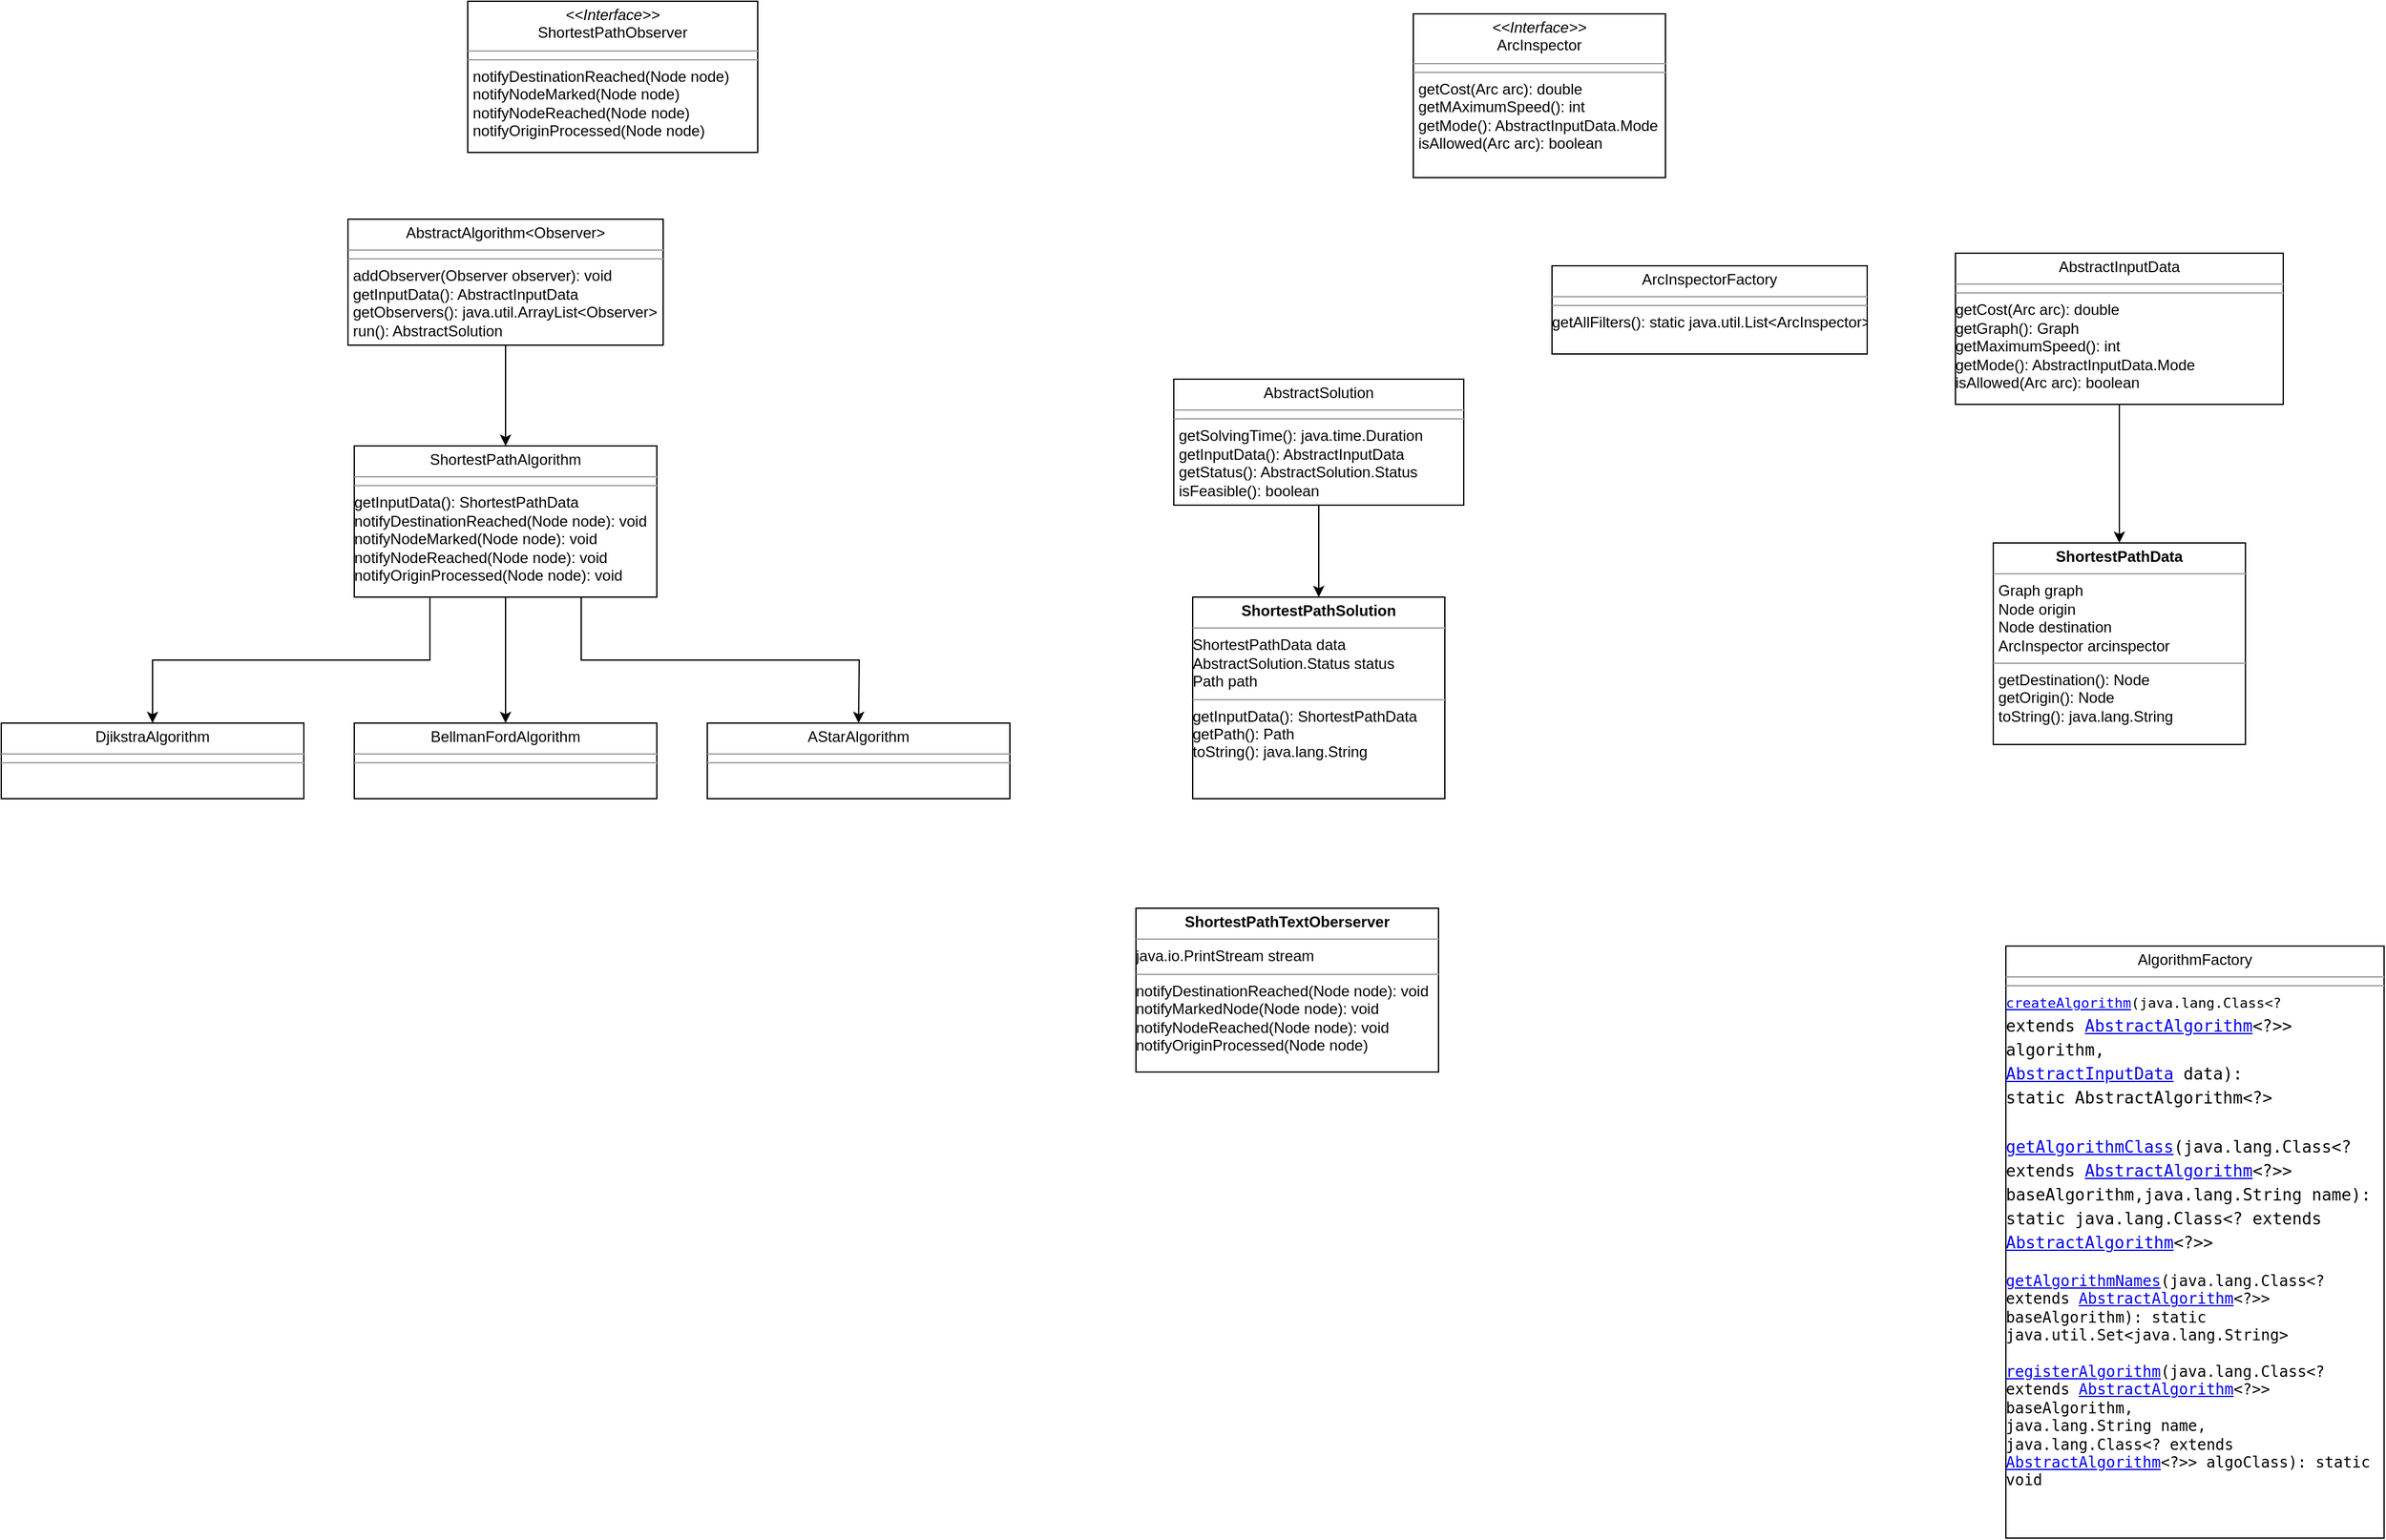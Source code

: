 <mxfile version="14.5.6" type="github">
  <diagram id="C5RBs43oDa-KdzZeNtuy" name="Page-1">
    <mxGraphModel dx="2650" dy="1340" grid="1" gridSize="10" guides="1" tooltips="1" connect="1" arrows="1" fold="1" page="1" pageScale="1" pageWidth="1654" pageHeight="2336" math="0" shadow="0">
      <root>
        <mxCell id="WIyWlLk6GJQsqaUBKTNV-0" />
        <mxCell id="WIyWlLk6GJQsqaUBKTNV-1" parent="WIyWlLk6GJQsqaUBKTNV-0" />
        <mxCell id="bEQB9hRq9CMuScLj74Na-0" value="&lt;p style=&quot;margin: 0px ; margin-top: 4px ; text-align: center&quot;&gt;&lt;i&gt;&amp;lt;&amp;lt;Interface&amp;gt;&amp;gt;&lt;/i&gt;&lt;br&gt;ShortestPathObserver&lt;br&gt;&lt;/p&gt;&lt;hr size=&quot;1&quot;&gt;&lt;hr size=&quot;1&quot;&gt;&lt;p style=&quot;margin: 0px ; margin-left: 4px&quot;&gt;notifyDestinationReached(Node node)&lt;/p&gt;&lt;p style=&quot;margin: 0px ; margin-left: 4px&quot;&gt;notifyNodeMarked(Node node)&lt;/p&gt;&lt;p style=&quot;margin: 0px ; margin-left: 4px&quot;&gt;notifyNodeReached(Node node)&lt;/p&gt;&lt;p style=&quot;margin: 0px ; margin-left: 4px&quot;&gt;notifyOriginProcessed(Node node)&lt;br&gt;&lt;/p&gt;&lt;p style=&quot;margin: 0px ; margin-left: 4px&quot;&gt;&lt;br&gt;&lt;/p&gt;" style="verticalAlign=top;align=left;overflow=fill;fontSize=12;fontFamily=Helvetica;html=1;" vertex="1" parent="WIyWlLk6GJQsqaUBKTNV-1">
          <mxGeometry x="570" y="20" width="230" height="120" as="geometry" />
        </mxCell>
        <mxCell id="bEQB9hRq9CMuScLj74Na-1" value="&lt;p style=&quot;margin: 0px ; margin-top: 4px ; text-align: center&quot;&gt;&lt;i&gt;&amp;lt;&amp;lt;Interface&amp;gt;&amp;gt;&lt;/i&gt;&lt;br&gt;ArcInspector&lt;br&gt;&lt;/p&gt;&lt;hr size=&quot;1&quot;&gt;&lt;hr size=&quot;1&quot;&gt;&lt;p style=&quot;margin: 0px ; margin-left: 4px&quot;&gt;getCost(Arc arc): double&lt;/p&gt;&lt;p style=&quot;margin: 0px ; margin-left: 4px&quot;&gt;getMAximumSpeed(): int&lt;br&gt;&lt;/p&gt;&lt;p style=&quot;margin: 0px ; margin-left: 4px&quot;&gt;getMode(): AbstractInputData.Mode&lt;br&gt;&lt;/p&gt;&lt;p style=&quot;margin: 0px ; margin-left: 4px&quot;&gt;isAllowed(Arc arc): boolean&lt;br&gt;&lt;/p&gt;" style="verticalAlign=top;align=left;overflow=fill;fontSize=12;fontFamily=Helvetica;html=1;" vertex="1" parent="WIyWlLk6GJQsqaUBKTNV-1">
          <mxGeometry x="1320" y="30" width="200" height="130" as="geometry" />
        </mxCell>
        <mxCell id="bEQB9hRq9CMuScLj74Na-46" style="edgeStyle=orthogonalEdgeStyle;rounded=0;orthogonalLoop=1;jettySize=auto;html=1;exitX=0.5;exitY=1;exitDx=0;exitDy=0;" edge="1" parent="WIyWlLk6GJQsqaUBKTNV-1" source="bEQB9hRq9CMuScLj74Na-2" target="bEQB9hRq9CMuScLj74Na-8">
          <mxGeometry relative="1" as="geometry" />
        </mxCell>
        <mxCell id="bEQB9hRq9CMuScLj74Na-2" value="&lt;p style=&quot;margin: 0px ; margin-top: 4px ; text-align: center&quot;&gt;AbstractAlgorithm&amp;lt;Observer&amp;gt;&lt;br&gt;&lt;/p&gt;&lt;hr size=&quot;1&quot;&gt;&lt;hr size=&quot;1&quot;&gt;&lt;p style=&quot;margin: 0px ; margin-left: 4px&quot;&gt;addObserver(Observer observer): void&lt;br&gt;&lt;/p&gt;&lt;p style=&quot;margin: 0px ; margin-left: 4px&quot;&gt;getInputData(): AbstractInputData&lt;br&gt;&lt;/p&gt;&lt;p style=&quot;margin: 0px ; margin-left: 4px&quot;&gt;getObservers(): java.util.ArrayList&amp;lt;Observer&amp;gt;&lt;br&gt;&lt;/p&gt;&lt;p style=&quot;margin: 0px ; margin-left: 4px&quot;&gt;run(): AbstractSolution&lt;/p&gt;&lt;p style=&quot;margin: 0px ; margin-left: 4px&quot;&gt;&lt;br&gt;&lt;/p&gt;" style="verticalAlign=top;align=left;overflow=fill;fontSize=12;fontFamily=Helvetica;html=1;" vertex="1" parent="WIyWlLk6GJQsqaUBKTNV-1">
          <mxGeometry x="475" y="193" width="250" height="100" as="geometry" />
        </mxCell>
        <mxCell id="bEQB9hRq9CMuScLj74Na-47" style="edgeStyle=orthogonalEdgeStyle;rounded=0;orthogonalLoop=1;jettySize=auto;html=1;exitX=0.5;exitY=1;exitDx=0;exitDy=0;" edge="1" parent="WIyWlLk6GJQsqaUBKTNV-1" source="bEQB9hRq9CMuScLj74Na-3" target="bEQB9hRq9CMuScLj74Na-27">
          <mxGeometry relative="1" as="geometry" />
        </mxCell>
        <mxCell id="bEQB9hRq9CMuScLj74Na-3" value="&lt;p style=&quot;margin: 0px ; margin-top: 4px ; text-align: center&quot;&gt;&lt;font face=&quot;Helvetica&quot;&gt;AbstractInputData&lt;br&gt;&lt;/font&gt;&lt;/p&gt;&lt;hr size=&quot;1&quot;&gt;&lt;hr size=&quot;1&quot;&gt;&lt;div&gt;&lt;font face=&quot;Helvetica&quot;&gt;getCost(Arc arc): double&lt;/font&gt;&lt;/div&gt;&lt;div&gt;&lt;font face=&quot;Helvetica&quot;&gt;getGraph(): Graph&lt;/font&gt;&lt;/div&gt;&lt;div&gt;&lt;font face=&quot;Helvetica&quot;&gt;getMaximumSpeed(): int&lt;/font&gt;&lt;/div&gt;&lt;div&gt;&lt;font face=&quot;Helvetica&quot;&gt;getMode(): AbstractInputData.Mode&lt;/font&gt;&lt;/div&gt;&lt;div&gt;&lt;font face=&quot;Helvetica&quot;&gt;isAllowed(Arc arc): boolean&lt;/font&gt;&lt;/div&gt;&lt;div&gt;&lt;font face=&quot;Helvetica&quot;&gt;&lt;br&gt;&lt;/font&gt;&lt;/div&gt;" style="verticalAlign=top;align=left;overflow=fill;fontSize=12;fontFamily=Helvetica;html=1;" vertex="1" parent="WIyWlLk6GJQsqaUBKTNV-1">
          <mxGeometry x="1750" y="220" width="260" height="120" as="geometry" />
        </mxCell>
        <mxCell id="bEQB9hRq9CMuScLj74Na-48" style="edgeStyle=orthogonalEdgeStyle;rounded=0;orthogonalLoop=1;jettySize=auto;html=1;exitX=0.5;exitY=1;exitDx=0;exitDy=0;entryX=0.5;entryY=0;entryDx=0;entryDy=0;" edge="1" parent="WIyWlLk6GJQsqaUBKTNV-1" source="bEQB9hRq9CMuScLj74Na-4" target="bEQB9hRq9CMuScLj74Na-31">
          <mxGeometry relative="1" as="geometry" />
        </mxCell>
        <mxCell id="bEQB9hRq9CMuScLj74Na-4" value="&lt;p style=&quot;margin: 0px ; margin-top: 4px ; text-align: center&quot;&gt;AbstractSolution&lt;br&gt;&lt;/p&gt;&lt;hr size=&quot;1&quot;&gt;&lt;hr size=&quot;1&quot;&gt;&lt;p style=&quot;margin: 0px ; margin-left: 4px&quot;&gt;getSolvingTime(): java.time.Duration&lt;br&gt;&lt;/p&gt;&lt;p style=&quot;margin: 0px ; margin-left: 4px&quot;&gt;getInputData(): AbstractInputData&lt;br&gt;&lt;/p&gt;&lt;p style=&quot;margin: 0px ; margin-left: 4px&quot;&gt;getStatus(): AbstractSolution.Status&lt;/p&gt;&lt;p style=&quot;margin: 0px ; margin-left: 4px&quot;&gt;isFeasible(): boolean&lt;br&gt;&lt;/p&gt;&lt;p style=&quot;margin: 0px ; margin-left: 4px&quot;&gt;&lt;br&gt;&lt;/p&gt;" style="verticalAlign=top;align=left;overflow=fill;fontSize=12;fontFamily=Helvetica;html=1;" vertex="1" parent="WIyWlLk6GJQsqaUBKTNV-1">
          <mxGeometry x="1130" y="320" width="230" height="100" as="geometry" />
        </mxCell>
        <mxCell id="bEQB9hRq9CMuScLj74Na-5" value="&lt;p style=&quot;margin: 0px ; margin-top: 4px ; text-align: center&quot;&gt;AlgorithmFactory&lt;br&gt;&lt;/p&gt;&lt;hr size=&quot;1&quot;&gt;&lt;hr size=&quot;1&quot;&gt;&lt;div&gt;&lt;font style=&quot;font-size: 11px&quot;&gt;&lt;code&gt;&lt;span class=&quot;member-name-link&quot;&gt;&lt;a&gt;createAlgorithm&lt;/a&gt;&lt;/span&gt;​(java.lang.Class&amp;lt;? &lt;br&gt;&lt;/code&gt;&lt;/font&gt;&lt;/div&gt;&lt;div&gt;&lt;font size=&quot;3&quot;&gt;&lt;code&gt;extends &lt;a title=&quot;class in org.insa.graphs.algorithm&quot;&gt;AbstractAlgorithm&lt;/a&gt;&amp;lt;?&amp;gt;&amp;gt; &lt;br&gt;&lt;/code&gt;&lt;/font&gt;&lt;/div&gt;&lt;div&gt;&lt;font size=&quot;3&quot;&gt;&lt;code&gt;algorithm,&lt;br&gt;&lt;a title=&quot;class in org.insa.graphs.algorithm&quot;&gt;AbstractInputData&lt;/a&gt;&amp;nbsp;data): &lt;br&gt;&lt;/code&gt;&lt;/font&gt;&lt;/div&gt;&lt;div&gt;&lt;font size=&quot;3&quot;&gt;&lt;code&gt;static AbstractAlgorithm&amp;lt;?&amp;gt;&lt;br&gt;&lt;/code&gt;&lt;/font&gt;&lt;/div&gt;&lt;div&gt;&lt;font size=&quot;3&quot;&gt;&lt;code&gt;&lt;br&gt;&lt;/code&gt;&lt;/font&gt;&lt;/div&gt;&lt;div&gt;&lt;font size=&quot;3&quot;&gt;&lt;code&gt;&lt;span class=&quot;member-name-link&quot;&gt;&lt;a&gt;getAlgorithmClass&lt;/a&gt;&lt;/span&gt;​(java.lang.Class&amp;lt;?&lt;/code&gt;&lt;/font&gt;&lt;/div&gt;&lt;div&gt;&lt;font size=&quot;3&quot;&gt;&lt;code&gt; extends &lt;a title=&quot;class in org.insa.graphs.algorithm&quot;&gt;AbstractAlgorithm&lt;/a&gt;&amp;lt;?&amp;gt;&amp;gt; &lt;br&gt;&lt;/code&gt;&lt;/font&gt;&lt;/div&gt;&lt;div&gt;&lt;font size=&quot;3&quot;&gt;&lt;code&gt;baseAlgorithm,java.lang.String&amp;nbsp;name):&lt;/code&gt;&lt;/font&gt;&lt;/div&gt;&lt;div&gt;&lt;font size=&quot;3&quot;&gt;&lt;code&gt;&lt;code&gt;static java.lang.Class&amp;lt;? extends &lt;br&gt;&lt;/code&gt;&lt;/code&gt;&lt;/font&gt;&lt;/div&gt;&lt;div&gt;&lt;font size=&quot;3&quot;&gt;&lt;code&gt;&lt;code&gt;&lt;a title=&quot;class in org.insa.graphs.algorithm&quot;&gt;AbstractAlgorithm&lt;/a&gt;&amp;lt;?&amp;gt;&amp;gt;&lt;/code&gt;&lt;/code&gt;&lt;/font&gt;&lt;/div&gt;&lt;div&gt;&lt;br&gt;&lt;font face=&quot;Helvetica&quot;&gt;&lt;code&gt;&lt;code&gt;&lt;code&gt;&lt;span class=&quot;member-name-link&quot;&gt;&lt;a&gt;getAlgorithmNames&lt;/a&gt;&lt;/span&gt;​(java.lang.Class&amp;lt;? &lt;br&gt;&lt;/code&gt;&lt;/code&gt;&lt;/code&gt;&lt;/font&gt;&lt;/div&gt;&lt;div&gt;&lt;font face=&quot;Helvetica&quot;&gt;&lt;code&gt;&lt;code&gt;&lt;code&gt;extends &lt;a title=&quot;class in org.insa.graphs.algorithm&quot;&gt;AbstractAlgorithm&lt;/a&gt;&amp;lt;?&amp;gt;&amp;gt; &lt;br&gt;&lt;/code&gt;&lt;/code&gt;&lt;/code&gt;&lt;/font&gt;&lt;/div&gt;&lt;div&gt;&lt;font face=&quot;Helvetica&quot;&gt;&lt;code&gt;&lt;code&gt;&lt;code&gt;baseAlgorithm): &lt;/code&gt;&lt;/code&gt;&lt;/code&gt;&lt;/font&gt;&lt;font face=&quot;Helvetica&quot;&gt;&lt;code&gt;&lt;code&gt;&lt;code&gt;&lt;code&gt;static &lt;br&gt;&lt;/code&gt;&lt;/code&gt;&lt;/code&gt;&lt;/code&gt;&lt;/font&gt;&lt;/div&gt;&lt;div&gt;&lt;font face=&quot;Helvetica&quot;&gt;&lt;code&gt;&lt;code&gt;&lt;code&gt;&lt;code&gt;java.util.Set&amp;lt;java.lang.String&amp;gt;&lt;/code&gt;&lt;/code&gt;&lt;/code&gt;&lt;/code&gt;&lt;/font&gt;&lt;/div&gt;&lt;div&gt;&lt;br&gt;&lt;font face=&quot;Helvetica&quot;&gt;&lt;code&gt;&lt;code&gt;&lt;code&gt;&lt;code&gt;&lt;code&gt;&lt;span class=&quot;member-name-link&quot;&gt;&lt;a&gt;registerAlgorithm&lt;/a&gt;&lt;/span&gt;​(java.lang.Class&amp;lt;? &lt;br&gt;&lt;/code&gt;&lt;/code&gt;&lt;/code&gt;&lt;/code&gt;&lt;/code&gt;&lt;/font&gt;&lt;/div&gt;&lt;div&gt;&lt;font face=&quot;Helvetica&quot;&gt;&lt;code&gt;&lt;code&gt;&lt;code&gt;&lt;code&gt;&lt;code&gt;extends &lt;a title=&quot;class in org.insa.graphs.algorithm&quot;&gt;AbstractAlgorithm&lt;/a&gt;&amp;lt;?&amp;gt;&amp;gt; &lt;br&gt;&lt;/code&gt;&lt;/code&gt;&lt;/code&gt;&lt;/code&gt;&lt;/code&gt;&lt;/font&gt;&lt;/div&gt;&lt;div&gt;&lt;font face=&quot;Helvetica&quot;&gt;&lt;code&gt;&lt;code&gt;&lt;code&gt;&lt;code&gt;&lt;code&gt;baseAlgorithm,&lt;br&gt;java.lang.String&amp;nbsp;name,&lt;br&gt;java.lang.Class&amp;lt;? extends &lt;a title=&quot;class in org.insa.graphs.algorithm&quot;&gt;&lt;br&gt;&lt;/a&gt;&lt;/code&gt;&lt;/code&gt;&lt;/code&gt;&lt;/code&gt;&lt;/code&gt;&lt;/font&gt;&lt;/div&gt;&lt;div&gt;&lt;font face=&quot;Helvetica&quot;&gt;&lt;code&gt;&lt;code&gt;&lt;code&gt;&lt;code&gt;&lt;code&gt;&lt;a title=&quot;class in org.insa.graphs.algorithm&quot;&gt;AbstractAlgorithm&lt;/a&gt;&amp;lt;?&amp;gt;&amp;gt;&amp;nbsp;algoClass): static&lt;/code&gt;&lt;/code&gt;&lt;/code&gt;&lt;/code&gt;&lt;/code&gt;&lt;/font&gt;&lt;/div&gt;&lt;div&gt;&lt;font face=&quot;Helvetica&quot;&gt;&lt;code&gt;&lt;code&gt;&lt;code&gt;&lt;code&gt;&lt;code&gt;void&lt;br&gt;&lt;/code&gt;&lt;/code&gt;&lt;/code&gt;&lt;/code&gt;&lt;/code&gt;&lt;/font&gt;&lt;/div&gt;&lt;div&gt;&lt;br&gt;&lt;/div&gt;" style="verticalAlign=top;align=left;overflow=fill;fontSize=12;fontFamily=Helvetica;html=1;" vertex="1" parent="WIyWlLk6GJQsqaUBKTNV-1">
          <mxGeometry x="1790" y="770" width="300" height="470" as="geometry" />
        </mxCell>
        <mxCell id="bEQB9hRq9CMuScLj74Na-6" value="&lt;p style=&quot;margin: 0px ; margin-top: 4px ; text-align: center&quot;&gt;ArcInspectorFactory&lt;br&gt;&lt;/p&gt;&lt;hr size=&quot;1&quot;&gt;&lt;hr size=&quot;1&quot;&gt;getAllFilters(): static java.util.List&amp;lt;ArcInspector&amp;gt;&lt;br&gt;&lt;p style=&quot;margin: 0px ; margin-left: 4px&quot;&gt;&lt;br&gt;&lt;/p&gt;" style="verticalAlign=top;align=left;overflow=fill;fontSize=12;fontFamily=Helvetica;html=1;" vertex="1" parent="WIyWlLk6GJQsqaUBKTNV-1">
          <mxGeometry x="1430" y="230" width="250" height="70" as="geometry" />
        </mxCell>
        <mxCell id="bEQB9hRq9CMuScLj74Na-42" style="edgeStyle=orthogonalEdgeStyle;rounded=0;orthogonalLoop=1;jettySize=auto;html=1;exitX=0.5;exitY=1;exitDx=0;exitDy=0;entryX=0.5;entryY=0;entryDx=0;entryDy=0;" edge="1" parent="WIyWlLk6GJQsqaUBKTNV-1" source="bEQB9hRq9CMuScLj74Na-8" target="bEQB9hRq9CMuScLj74Na-23">
          <mxGeometry relative="1" as="geometry" />
        </mxCell>
        <mxCell id="bEQB9hRq9CMuScLj74Na-44" style="edgeStyle=orthogonalEdgeStyle;rounded=0;orthogonalLoop=1;jettySize=auto;html=1;exitX=0.25;exitY=1;exitDx=0;exitDy=0;" edge="1" parent="WIyWlLk6GJQsqaUBKTNV-1" source="bEQB9hRq9CMuScLj74Na-8" target="bEQB9hRq9CMuScLj74Na-25">
          <mxGeometry relative="1" as="geometry" />
        </mxCell>
        <mxCell id="bEQB9hRq9CMuScLj74Na-45" style="edgeStyle=orthogonalEdgeStyle;rounded=0;orthogonalLoop=1;jettySize=auto;html=1;exitX=0.75;exitY=1;exitDx=0;exitDy=0;" edge="1" parent="WIyWlLk6GJQsqaUBKTNV-1" source="bEQB9hRq9CMuScLj74Na-8">
          <mxGeometry relative="1" as="geometry">
            <mxPoint x="880" y="593" as="targetPoint" />
          </mxGeometry>
        </mxCell>
        <mxCell id="bEQB9hRq9CMuScLj74Na-8" value="&lt;p style=&quot;margin: 0px ; margin-top: 4px ; text-align: center&quot;&gt;ShortestPathAlgorithm&lt;br&gt;&lt;/p&gt;&lt;hr size=&quot;1&quot;&gt;&lt;hr size=&quot;1&quot;&gt;&lt;div&gt;getInputData(): ShortestPathData&lt;/div&gt;&lt;div&gt;notifyDestinationReached(Node node): void&lt;br&gt;&lt;/div&gt;&lt;div&gt;notifyNodeMarked(Node node): void&lt;/div&gt;&lt;div&gt;notifyNodeReached(Node node): void&lt;/div&gt;&lt;div&gt;notifyOriginProcessed(Node node): void&lt;/div&gt;&lt;div&gt;&lt;br&gt;&lt;/div&gt;&lt;div&gt;&lt;br&gt;&lt;/div&gt;" style="verticalAlign=top;align=left;overflow=fill;fontSize=12;fontFamily=Helvetica;html=1;" vertex="1" parent="WIyWlLk6GJQsqaUBKTNV-1">
          <mxGeometry x="480" y="373" width="240" height="120" as="geometry" />
        </mxCell>
        <mxCell id="bEQB9hRq9CMuScLj74Na-9" style="edgeStyle=orthogonalEdgeStyle;rounded=0;orthogonalLoop=1;jettySize=auto;html=1;exitX=0.5;exitY=1;exitDx=0;exitDy=0;" edge="1" parent="WIyWlLk6GJQsqaUBKTNV-1" source="bEQB9hRq9CMuScLj74Na-6" target="bEQB9hRq9CMuScLj74Na-6">
          <mxGeometry relative="1" as="geometry" />
        </mxCell>
        <mxCell id="bEQB9hRq9CMuScLj74Na-18" value="&lt;p style=&quot;margin: 0px ; margin-top: 4px ; text-align: center&quot;&gt;AStarAlgorithm&lt;br&gt;&lt;/p&gt;&lt;hr size=&quot;1&quot;&gt;&lt;hr size=&quot;1&quot;&gt;&lt;br&gt;&lt;div&gt;&lt;br&gt;&lt;/div&gt;&lt;div&gt;&lt;br&gt;&lt;/div&gt;" style="verticalAlign=top;align=left;overflow=fill;fontSize=12;fontFamily=Helvetica;html=1;" vertex="1" parent="WIyWlLk6GJQsqaUBKTNV-1">
          <mxGeometry x="760" y="593" width="240" height="60" as="geometry" />
        </mxCell>
        <mxCell id="bEQB9hRq9CMuScLj74Na-23" value="&lt;p style=&quot;margin: 0px ; margin-top: 4px ; text-align: center&quot;&gt;BellmanFordAlgorithm&lt;br&gt;&lt;/p&gt;&lt;hr size=&quot;1&quot;&gt;&lt;hr size=&quot;1&quot;&gt;&lt;br&gt;&lt;div&gt;&lt;br&gt;&lt;/div&gt;&lt;div&gt;&lt;br&gt;&lt;/div&gt;" style="verticalAlign=top;align=left;overflow=fill;fontSize=12;fontFamily=Helvetica;html=1;" vertex="1" parent="WIyWlLk6GJQsqaUBKTNV-1">
          <mxGeometry x="480" y="593" width="240" height="60" as="geometry" />
        </mxCell>
        <mxCell id="bEQB9hRq9CMuScLj74Na-25" value="&lt;p style=&quot;margin: 0px ; margin-top: 4px ; text-align: center&quot;&gt;DjikstraAlgorithm&lt;br&gt;&lt;/p&gt;&lt;hr size=&quot;1&quot;&gt;&lt;hr size=&quot;1&quot;&gt;&lt;br&gt;&lt;div&gt;&lt;br&gt;&lt;/div&gt;&lt;div&gt;&lt;br&gt;&lt;/div&gt;" style="verticalAlign=top;align=left;overflow=fill;fontSize=12;fontFamily=Helvetica;html=1;" vertex="1" parent="WIyWlLk6GJQsqaUBKTNV-1">
          <mxGeometry x="200" y="593" width="240" height="60" as="geometry" />
        </mxCell>
        <mxCell id="bEQB9hRq9CMuScLj74Na-27" value="&lt;p style=&quot;margin: 0px ; margin-top: 4px ; text-align: center&quot;&gt;&lt;b&gt;ShortestPathData&lt;/b&gt;&lt;br&gt;&lt;/p&gt;&lt;hr size=&quot;1&quot;&gt;&lt;p style=&quot;margin: 0px ; margin-left: 4px&quot;&gt;Graph graph&lt;/p&gt;&lt;p style=&quot;margin: 0px ; margin-left: 4px&quot;&gt;Node origin&lt;/p&gt;&lt;p style=&quot;margin: 0px ; margin-left: 4px&quot;&gt;Node destination&lt;/p&gt;&lt;p style=&quot;margin: 0px ; margin-left: 4px&quot;&gt;ArcInspector arcinspector&lt;br&gt;&lt;/p&gt;&lt;hr size=&quot;1&quot;&gt;&lt;p style=&quot;margin: 0px ; margin-left: 4px&quot;&gt;getDestination(): Node&lt;/p&gt;&lt;p style=&quot;margin: 0px ; margin-left: 4px&quot;&gt;getOrigin(): Node&lt;/p&gt;&lt;p style=&quot;margin: 0px ; margin-left: 4px&quot;&gt;toString(): java.lang.String&lt;br&gt;&lt;/p&gt;" style="verticalAlign=top;align=left;overflow=fill;fontSize=12;fontFamily=Helvetica;html=1;" vertex="1" parent="WIyWlLk6GJQsqaUBKTNV-1">
          <mxGeometry x="1780" y="450" width="200" height="160" as="geometry" />
        </mxCell>
        <mxCell id="bEQB9hRq9CMuScLj74Na-31" value="&lt;p style=&quot;margin: 0px ; margin-top: 4px ; text-align: center&quot;&gt;&lt;b&gt;ShortestPathSolution&lt;/b&gt;&lt;br&gt;&lt;/p&gt;&lt;hr size=&quot;1&quot;&gt;&lt;div&gt;ShortestPathData data&lt;/div&gt;&lt;div&gt;AbstractSolution.Status status&lt;/div&gt;&lt;div&gt;Path path&lt;br&gt;&lt;/div&gt;&lt;hr size=&quot;1&quot;&gt;&lt;div&gt;getInputData(): ShortestPathData&lt;/div&gt;&lt;div&gt;getPath(): Path&lt;/div&gt;&lt;div&gt;toString(): java.lang.String&lt;br&gt;&lt;/div&gt;" style="verticalAlign=top;align=left;overflow=fill;fontSize=12;fontFamily=Helvetica;html=1;" vertex="1" parent="WIyWlLk6GJQsqaUBKTNV-1">
          <mxGeometry x="1145" y="493" width="200" height="160" as="geometry" />
        </mxCell>
        <mxCell id="bEQB9hRq9CMuScLj74Na-33" value="&lt;p style=&quot;margin: 0px ; margin-top: 4px ; text-align: center&quot;&gt;&lt;b&gt;ShortestPathTextOberserver&lt;/b&gt;&lt;br&gt;&lt;/p&gt;&lt;hr size=&quot;1&quot;&gt;&lt;div&gt;java.io.PrintStream stream&lt;br&gt;&lt;/div&gt;&lt;hr size=&quot;1&quot;&gt;&lt;div&gt;notifyDestinationReached(Node node): void&lt;/div&gt;&lt;div&gt;notifyMarkedNode(Node node): void&lt;/div&gt;&lt;div&gt;notifyNodeReached(Node node): void&lt;/div&gt;&lt;div&gt;notifyOriginProcessed(Node node)&lt;br&gt;&lt;/div&gt;" style="verticalAlign=top;align=left;overflow=fill;fontSize=12;fontFamily=Helvetica;html=1;" vertex="1" parent="WIyWlLk6GJQsqaUBKTNV-1">
          <mxGeometry x="1100" y="740" width="240" height="130" as="geometry" />
        </mxCell>
      </root>
    </mxGraphModel>
  </diagram>
</mxfile>
